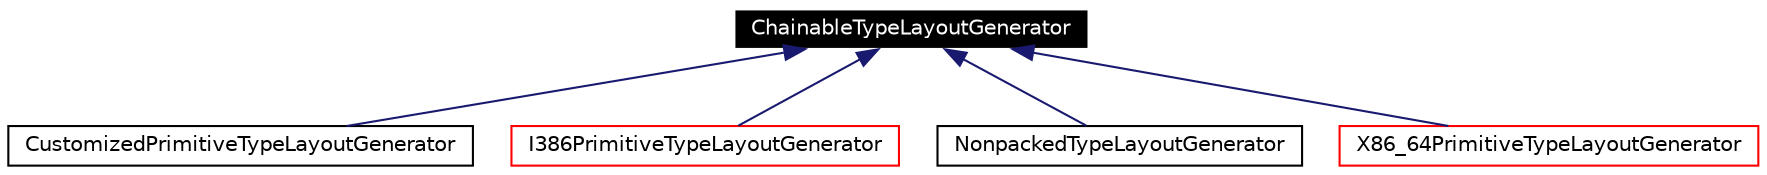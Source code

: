 digraph G
{
  edge [fontname="Helvetica",fontsize=10,labelfontname="Helvetica",labelfontsize=10];
  node [fontname="Helvetica",fontsize=10,shape=record];
  Node1 [label="ChainableTypeLayoutGenerator",height=0.2,width=0.4,color="white", fillcolor="black", style="filled" fontcolor="white"];
  Node1 -> Node2 [dir=back,color="midnightblue",fontsize=10,style="solid",fontname="Helvetica"];
  Node2 [label="CustomizedPrimitiveTypeLayoutGenerator",height=0.2,width=0.4,color="black",URL="$classCustomizedPrimitiveTypeLayoutGenerator.html"];
  Node1 -> Node3 [dir=back,color="midnightblue",fontsize=10,style="solid",fontname="Helvetica"];
  Node3 [label="I386PrimitiveTypeLayoutGenerator",height=0.2,width=0.4,color="red",URL="$classI386PrimitiveTypeLayoutGenerator.html"];
  Node1 -> Node4 [dir=back,color="midnightblue",fontsize=10,style="solid",fontname="Helvetica"];
  Node4 [label="NonpackedTypeLayoutGenerator",height=0.2,width=0.4,color="black",URL="$classNonpackedTypeLayoutGenerator.html"];
  Node1 -> Node5 [dir=back,color="midnightblue",fontsize=10,style="solid",fontname="Helvetica"];
  Node5 [label="X86_64PrimitiveTypeLayoutGenerator",height=0.2,width=0.4,color="red",URL="$classX86__64PrimitiveTypeLayoutGenerator.html"];
}
